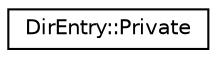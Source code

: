 digraph "类继承关系图"
{
 // INTERACTIVE_SVG=YES
 // LATEX_PDF_SIZE
  edge [fontname="Helvetica",fontsize="10",labelfontname="Helvetica",labelfontsize="10"];
  node [fontname="Helvetica",fontsize="10",shape=record];
  rankdir="LR";
  Node0 [label="DirEntry::Private",height=0.2,width=0.4,color="black", fillcolor="white", style="filled",URL="$d4/d32/struct_dir_entry_1_1_private.html",tooltip=" "];
}
